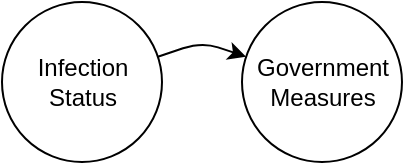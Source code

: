 <mxfile version="13.5.0" type="github">
  <diagram id="2gZC4xCkloj7wIMZnU4y" name="Page-1">
    <mxGraphModel dx="928" dy="507" grid="1" gridSize="10" guides="1" tooltips="1" connect="1" arrows="1" fold="1" page="1" pageScale="1" pageWidth="827" pageHeight="1169" math="0" shadow="0">
      <root>
        <mxCell id="0" />
        <mxCell id="1" parent="0" />
        <mxCell id="s3Yb5ll5d97BCo_epypD-1" value="Infection&lt;br&gt;Status" style="shape=ellipse;html=1;dashed=0;whitespace=wrap;aspect=fixed;perimeter=ellipsePerimeter;" vertex="1" parent="1">
          <mxGeometry x="120" y="180" width="80" height="80" as="geometry" />
        </mxCell>
        <mxCell id="s3Yb5ll5d97BCo_epypD-2" value="Government&lt;br&gt;Measures" style="shape=ellipse;html=1;dashed=0;whitespace=wrap;aspect=fixed;perimeter=ellipsePerimeter;" vertex="1" parent="1">
          <mxGeometry x="240" y="180" width="80" height="80" as="geometry" />
        </mxCell>
        <mxCell id="s3Yb5ll5d97BCo_epypD-3" value="" style="endArrow=classic;html=1;" edge="1" parent="1" source="s3Yb5ll5d97BCo_epypD-1" target="s3Yb5ll5d97BCo_epypD-2">
          <mxGeometry width="50" height="50" relative="1" as="geometry">
            <mxPoint x="390" y="570" as="sourcePoint" />
            <mxPoint x="440" y="520" as="targetPoint" />
            <Array as="points">
              <mxPoint x="220" y="200" />
            </Array>
          </mxGeometry>
        </mxCell>
      </root>
    </mxGraphModel>
  </diagram>
</mxfile>

